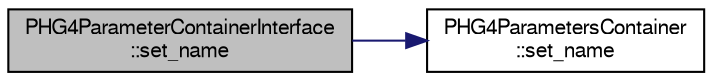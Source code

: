 digraph "PHG4ParameterContainerInterface::set_name"
{
  bgcolor="transparent";
  edge [fontname="FreeSans",fontsize="10",labelfontname="FreeSans",labelfontsize="10"];
  node [fontname="FreeSans",fontsize="10",shape=record];
  rankdir="LR";
  Node1 [label="PHG4ParameterContainerInterface\l::set_name",height=0.2,width=0.4,color="black", fillcolor="grey75", style="filled" fontcolor="black"];
  Node1 -> Node2 [color="midnightblue",fontsize="10",style="solid",fontname="FreeSans"];
  Node2 [label="PHG4ParametersContainer\l::set_name",height=0.2,width=0.4,color="black",URL="$d5/d5f/classPHG4ParametersContainer.html#a1c59babb2da92829fbc4b98c02a59cec"];
}
